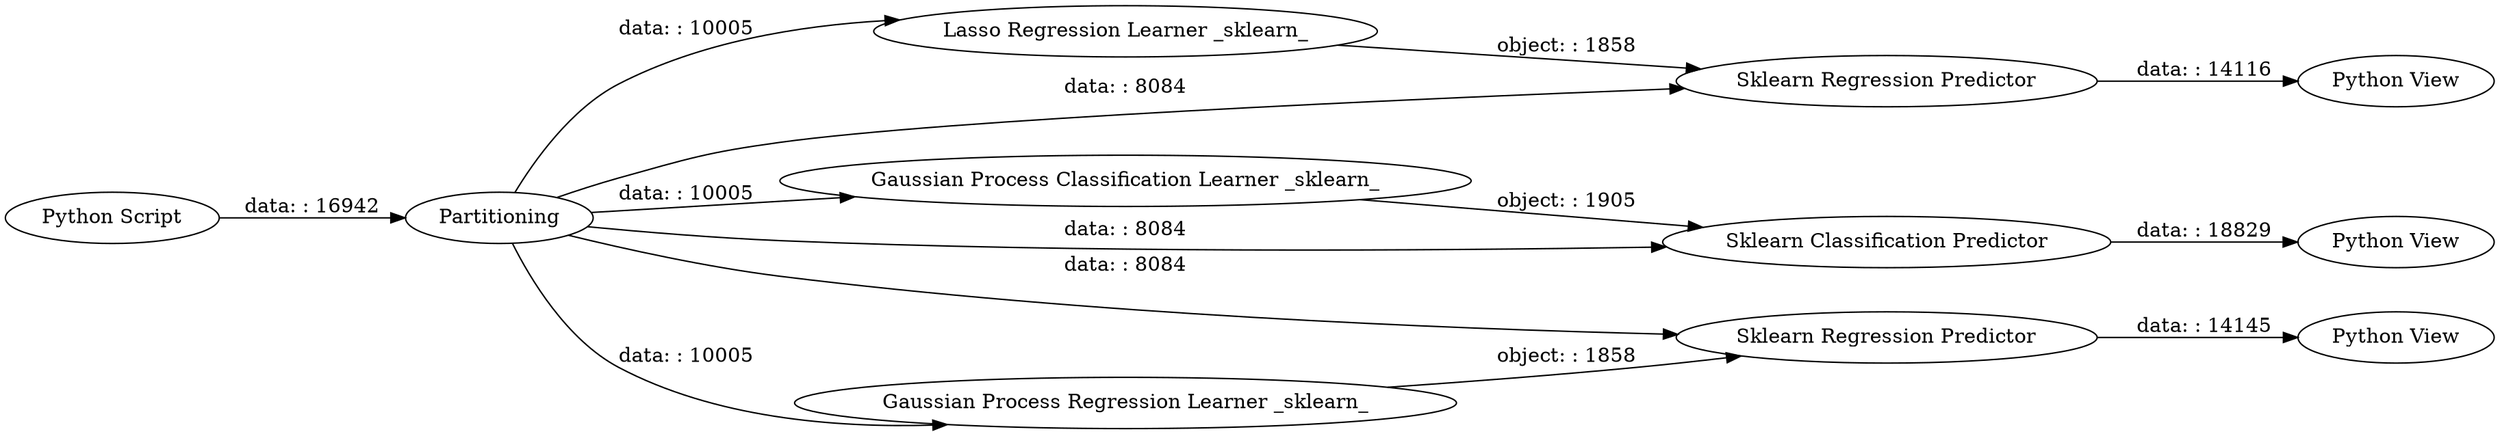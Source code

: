 digraph {
	"-8375426936107007298_43" [label=Partitioning]
	"-8375426936107007298_54" [label="Python View"]
	"-8375426936107007298_60" [label="Lasso Regression Learner _sklearn_"]
	"-8375426936107007298_67" [label="Python View"]
	"-8375426936107007298_63" [label="Sklearn Classification Predictor"]
	"-8375426936107007298_61" [label="Sklearn Regression Predictor"]
	"-8375426936107007298_46" [label="Python View"]
	"-8375426936107007298_44" [label="Python Script"]
	"-8375426936107007298_59" [label="Gaussian Process Regression Learner _sklearn_"]
	"-8375426936107007298_65" [label="Gaussian Process Classification Learner _sklearn_"]
	"-8375426936107007298_62" [label="Sklearn Regression Predictor"]
	"-8375426936107007298_63" -> "-8375426936107007298_54" [label="data: : 18829"]
	"-8375426936107007298_60" -> "-8375426936107007298_61" [label="object: : 1858"]
	"-8375426936107007298_43" -> "-8375426936107007298_63" [label="data: : 8084"]
	"-8375426936107007298_44" -> "-8375426936107007298_43" [label="data: : 16942"]
	"-8375426936107007298_43" -> "-8375426936107007298_61" [label="data: : 8084"]
	"-8375426936107007298_43" -> "-8375426936107007298_62" [label="data: : 8084"]
	"-8375426936107007298_43" -> "-8375426936107007298_60" [label="data: : 10005"]
	"-8375426936107007298_62" -> "-8375426936107007298_46" [label="data: : 14145"]
	"-8375426936107007298_65" -> "-8375426936107007298_63" [label="object: : 1905"]
	"-8375426936107007298_61" -> "-8375426936107007298_67" [label="data: : 14116"]
	"-8375426936107007298_43" -> "-8375426936107007298_59" [label="data: : 10005"]
	"-8375426936107007298_43" -> "-8375426936107007298_65" [label="data: : 10005"]
	"-8375426936107007298_59" -> "-8375426936107007298_62" [label="object: : 1858"]
	rankdir=LR
}
